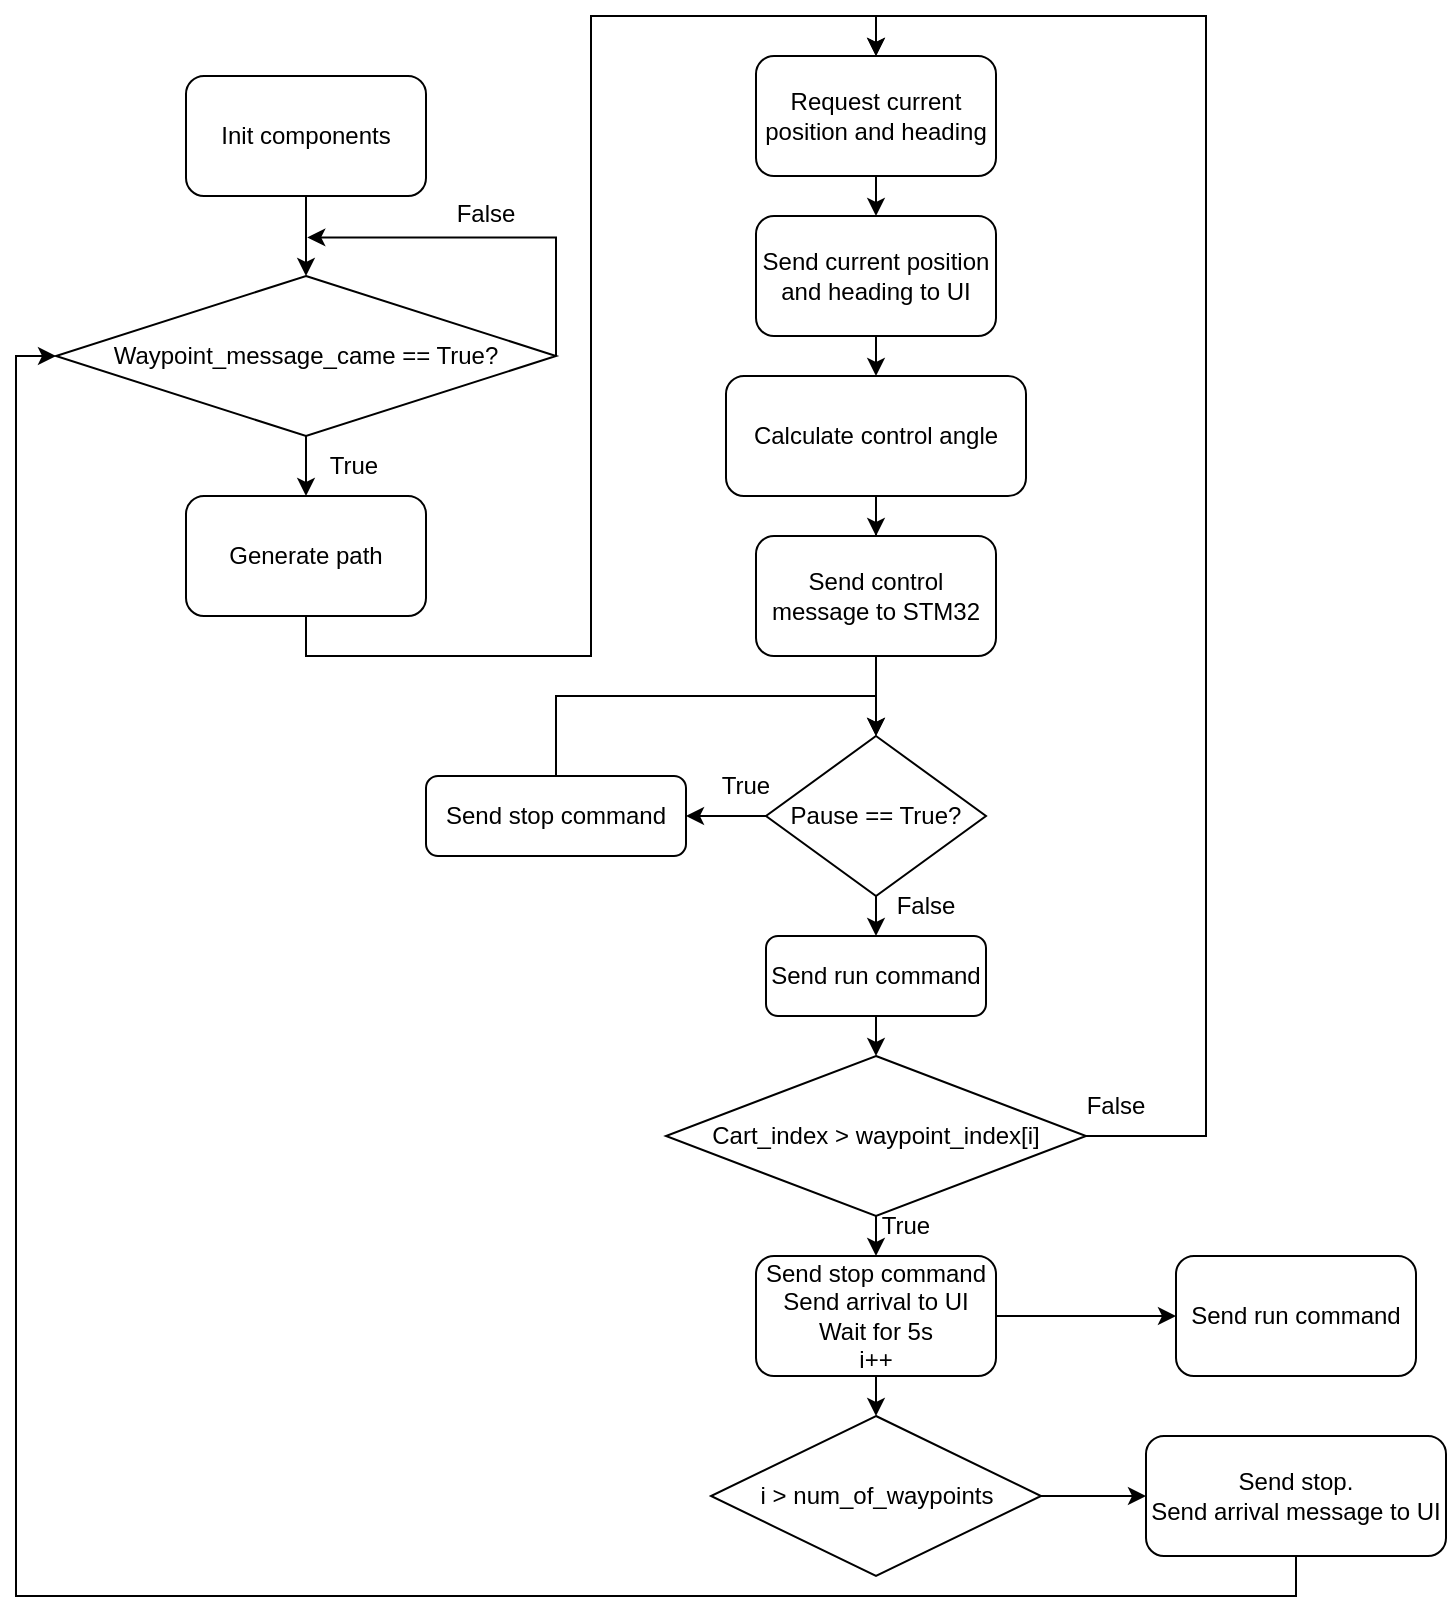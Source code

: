 <mxfile version="20.6.1" type="github">
  <diagram id="vA3-KsZhnf8I-pI694Q6" name="Page-1">
    <mxGraphModel dx="1426" dy="783" grid="0" gridSize="10" guides="1" tooltips="1" connect="1" arrows="1" fold="1" page="1" pageScale="1" pageWidth="3300" pageHeight="4681" math="0" shadow="0">
      <root>
        <mxCell id="0" />
        <mxCell id="1" parent="0" />
        <mxCell id="il68oPd4SAC4kzOnEwiC-16" style="edgeStyle=orthogonalEdgeStyle;rounded=0;orthogonalLoop=1;jettySize=auto;html=1;exitX=0.5;exitY=1;exitDx=0;exitDy=0;entryX=0.5;entryY=0;entryDx=0;entryDy=0;" edge="1" parent="1" source="il68oPd4SAC4kzOnEwiC-1" target="il68oPd4SAC4kzOnEwiC-2">
          <mxGeometry relative="1" as="geometry" />
        </mxCell>
        <mxCell id="il68oPd4SAC4kzOnEwiC-1" value="Init components" style="rounded=1;whiteSpace=wrap;html=1;" vertex="1" parent="1">
          <mxGeometry x="1020" y="390" width="120" height="60" as="geometry" />
        </mxCell>
        <mxCell id="il68oPd4SAC4kzOnEwiC-17" style="edgeStyle=orthogonalEdgeStyle;rounded=0;orthogonalLoop=1;jettySize=auto;html=1;exitX=0.5;exitY=1;exitDx=0;exitDy=0;entryX=0.5;entryY=0;entryDx=0;entryDy=0;" edge="1" parent="1" source="il68oPd4SAC4kzOnEwiC-2" target="il68oPd4SAC4kzOnEwiC-3">
          <mxGeometry relative="1" as="geometry" />
        </mxCell>
        <mxCell id="il68oPd4SAC4kzOnEwiC-46" style="edgeStyle=orthogonalEdgeStyle;rounded=0;orthogonalLoop=1;jettySize=auto;html=1;exitX=1;exitY=0.5;exitDx=0;exitDy=0;" edge="1" parent="1" source="il68oPd4SAC4kzOnEwiC-2">
          <mxGeometry relative="1" as="geometry">
            <mxPoint x="1080.636" y="470.688" as="targetPoint" />
            <Array as="points">
              <mxPoint x="1205" y="471" />
            </Array>
          </mxGeometry>
        </mxCell>
        <mxCell id="il68oPd4SAC4kzOnEwiC-2" value="Waypoint_message_came == True?" style="rhombus;whiteSpace=wrap;html=1;" vertex="1" parent="1">
          <mxGeometry x="955" y="490" width="250" height="80" as="geometry" />
        </mxCell>
        <mxCell id="il68oPd4SAC4kzOnEwiC-18" style="edgeStyle=orthogonalEdgeStyle;rounded=0;orthogonalLoop=1;jettySize=auto;html=1;exitX=0.5;exitY=1;exitDx=0;exitDy=0;entryX=0.5;entryY=0;entryDx=0;entryDy=0;" edge="1" parent="1" source="il68oPd4SAC4kzOnEwiC-3" target="il68oPd4SAC4kzOnEwiC-4">
          <mxGeometry relative="1" as="geometry" />
        </mxCell>
        <mxCell id="il68oPd4SAC4kzOnEwiC-3" value="Generate path" style="rounded=1;whiteSpace=wrap;html=1;" vertex="1" parent="1">
          <mxGeometry x="1020" y="600" width="120" height="60" as="geometry" />
        </mxCell>
        <mxCell id="il68oPd4SAC4kzOnEwiC-19" style="edgeStyle=orthogonalEdgeStyle;rounded=0;orthogonalLoop=1;jettySize=auto;html=1;exitX=0.5;exitY=1;exitDx=0;exitDy=0;entryX=0.5;entryY=0;entryDx=0;entryDy=0;" edge="1" parent="1" source="il68oPd4SAC4kzOnEwiC-4" target="il68oPd4SAC4kzOnEwiC-7">
          <mxGeometry relative="1" as="geometry" />
        </mxCell>
        <mxCell id="il68oPd4SAC4kzOnEwiC-4" value="Request current position and heading" style="rounded=1;whiteSpace=wrap;html=1;" vertex="1" parent="1">
          <mxGeometry x="1305" y="380" width="120" height="60" as="geometry" />
        </mxCell>
        <mxCell id="il68oPd4SAC4kzOnEwiC-21" style="edgeStyle=orthogonalEdgeStyle;rounded=0;orthogonalLoop=1;jettySize=auto;html=1;exitX=0.5;exitY=1;exitDx=0;exitDy=0;" edge="1" parent="1" source="il68oPd4SAC4kzOnEwiC-5" target="il68oPd4SAC4kzOnEwiC-6">
          <mxGeometry relative="1" as="geometry" />
        </mxCell>
        <mxCell id="il68oPd4SAC4kzOnEwiC-5" value="Calculate control angle" style="rounded=1;whiteSpace=wrap;html=1;" vertex="1" parent="1">
          <mxGeometry x="1290" y="540" width="150" height="60" as="geometry" />
        </mxCell>
        <mxCell id="il68oPd4SAC4kzOnEwiC-22" style="edgeStyle=orthogonalEdgeStyle;rounded=0;orthogonalLoop=1;jettySize=auto;html=1;exitX=0.5;exitY=1;exitDx=0;exitDy=0;entryX=0.5;entryY=0;entryDx=0;entryDy=0;" edge="1" parent="1" source="il68oPd4SAC4kzOnEwiC-6" target="il68oPd4SAC4kzOnEwiC-9">
          <mxGeometry relative="1" as="geometry" />
        </mxCell>
        <mxCell id="il68oPd4SAC4kzOnEwiC-6" value="Send control message to STM32" style="rounded=1;whiteSpace=wrap;html=1;" vertex="1" parent="1">
          <mxGeometry x="1305" y="620" width="120" height="60" as="geometry" />
        </mxCell>
        <mxCell id="il68oPd4SAC4kzOnEwiC-20" style="edgeStyle=orthogonalEdgeStyle;rounded=0;orthogonalLoop=1;jettySize=auto;html=1;exitX=0.5;exitY=1;exitDx=0;exitDy=0;entryX=0.5;entryY=0;entryDx=0;entryDy=0;" edge="1" parent="1" source="il68oPd4SAC4kzOnEwiC-7" target="il68oPd4SAC4kzOnEwiC-5">
          <mxGeometry relative="1" as="geometry" />
        </mxCell>
        <mxCell id="il68oPd4SAC4kzOnEwiC-7" value="Send current position and heading to UI" style="rounded=1;whiteSpace=wrap;html=1;" vertex="1" parent="1">
          <mxGeometry x="1305" y="460" width="120" height="60" as="geometry" />
        </mxCell>
        <mxCell id="il68oPd4SAC4kzOnEwiC-38" style="edgeStyle=orthogonalEdgeStyle;rounded=0;orthogonalLoop=1;jettySize=auto;html=1;exitX=0;exitY=0.5;exitDx=0;exitDy=0;entryX=1;entryY=0.5;entryDx=0;entryDy=0;" edge="1" parent="1" source="il68oPd4SAC4kzOnEwiC-9" target="il68oPd4SAC4kzOnEwiC-37">
          <mxGeometry relative="1" as="geometry" />
        </mxCell>
        <mxCell id="il68oPd4SAC4kzOnEwiC-41" style="edgeStyle=orthogonalEdgeStyle;rounded=0;orthogonalLoop=1;jettySize=auto;html=1;exitX=0.5;exitY=1;exitDx=0;exitDy=0;entryX=0.5;entryY=0;entryDx=0;entryDy=0;" edge="1" parent="1" source="il68oPd4SAC4kzOnEwiC-9" target="il68oPd4SAC4kzOnEwiC-40">
          <mxGeometry relative="1" as="geometry" />
        </mxCell>
        <mxCell id="il68oPd4SAC4kzOnEwiC-9" value="Pause == True?" style="rhombus;whiteSpace=wrap;html=1;" vertex="1" parent="1">
          <mxGeometry x="1310" y="720" width="110" height="80" as="geometry" />
        </mxCell>
        <mxCell id="il68oPd4SAC4kzOnEwiC-24" style="edgeStyle=orthogonalEdgeStyle;rounded=0;orthogonalLoop=1;jettySize=auto;html=1;exitX=0.5;exitY=1;exitDx=0;exitDy=0;entryX=0.5;entryY=0;entryDx=0;entryDy=0;" edge="1" parent="1" source="il68oPd4SAC4kzOnEwiC-10" target="il68oPd4SAC4kzOnEwiC-11">
          <mxGeometry relative="1" as="geometry" />
        </mxCell>
        <mxCell id="il68oPd4SAC4kzOnEwiC-35" style="edgeStyle=orthogonalEdgeStyle;rounded=0;orthogonalLoop=1;jettySize=auto;html=1;exitX=1;exitY=0.5;exitDx=0;exitDy=0;entryX=0.5;entryY=0;entryDx=0;entryDy=0;" edge="1" parent="1" source="il68oPd4SAC4kzOnEwiC-10" target="il68oPd4SAC4kzOnEwiC-4">
          <mxGeometry relative="1" as="geometry">
            <Array as="points">
              <mxPoint x="1530" y="920" />
              <mxPoint x="1530" y="360" />
              <mxPoint x="1365" y="360" />
            </Array>
          </mxGeometry>
        </mxCell>
        <mxCell id="il68oPd4SAC4kzOnEwiC-10" value="Cart_index &amp;gt; waypoint_index[i]" style="rhombus;whiteSpace=wrap;html=1;" vertex="1" parent="1">
          <mxGeometry x="1260" y="880" width="210" height="80" as="geometry" />
        </mxCell>
        <mxCell id="il68oPd4SAC4kzOnEwiC-25" style="edgeStyle=orthogonalEdgeStyle;rounded=0;orthogonalLoop=1;jettySize=auto;html=1;exitX=0.5;exitY=1;exitDx=0;exitDy=0;entryX=0.5;entryY=0;entryDx=0;entryDy=0;" edge="1" parent="1" source="il68oPd4SAC4kzOnEwiC-11" target="il68oPd4SAC4kzOnEwiC-13">
          <mxGeometry relative="1" as="geometry" />
        </mxCell>
        <mxCell id="il68oPd4SAC4kzOnEwiC-26" style="edgeStyle=orthogonalEdgeStyle;rounded=0;orthogonalLoop=1;jettySize=auto;html=1;exitX=1;exitY=0.5;exitDx=0;exitDy=0;entryX=0;entryY=0.5;entryDx=0;entryDy=0;" edge="1" parent="1" source="il68oPd4SAC4kzOnEwiC-11" target="il68oPd4SAC4kzOnEwiC-15">
          <mxGeometry relative="1" as="geometry" />
        </mxCell>
        <mxCell id="il68oPd4SAC4kzOnEwiC-11" value="Send stop command&lt;br&gt;Send arrival to UI&lt;br&gt;Wait for 5s&lt;br&gt;i++" style="rounded=1;whiteSpace=wrap;html=1;" vertex="1" parent="1">
          <mxGeometry x="1305" y="980" width="120" height="60" as="geometry" />
        </mxCell>
        <mxCell id="il68oPd4SAC4kzOnEwiC-27" style="edgeStyle=orthogonalEdgeStyle;rounded=0;orthogonalLoop=1;jettySize=auto;html=1;exitX=1;exitY=0.5;exitDx=0;exitDy=0;entryX=0;entryY=0.5;entryDx=0;entryDy=0;" edge="1" parent="1" source="il68oPd4SAC4kzOnEwiC-13" target="il68oPd4SAC4kzOnEwiC-14">
          <mxGeometry relative="1" as="geometry" />
        </mxCell>
        <mxCell id="il68oPd4SAC4kzOnEwiC-13" value="i &amp;gt; num_of_waypoints" style="rhombus;whiteSpace=wrap;html=1;" vertex="1" parent="1">
          <mxGeometry x="1282.5" y="1060" width="165" height="80" as="geometry" />
        </mxCell>
        <mxCell id="il68oPd4SAC4kzOnEwiC-43" style="edgeStyle=orthogonalEdgeStyle;rounded=0;orthogonalLoop=1;jettySize=auto;html=1;exitX=0.5;exitY=1;exitDx=0;exitDy=0;entryX=0;entryY=0.5;entryDx=0;entryDy=0;" edge="1" parent="1" source="il68oPd4SAC4kzOnEwiC-14" target="il68oPd4SAC4kzOnEwiC-2">
          <mxGeometry relative="1" as="geometry" />
        </mxCell>
        <mxCell id="il68oPd4SAC4kzOnEwiC-14" value="Send stop.&lt;br&gt;Send arrival message to UI" style="rounded=1;whiteSpace=wrap;html=1;" vertex="1" parent="1">
          <mxGeometry x="1500" y="1070" width="150" height="60" as="geometry" />
        </mxCell>
        <mxCell id="il68oPd4SAC4kzOnEwiC-15" value="Send run command" style="rounded=1;whiteSpace=wrap;html=1;" vertex="1" parent="1">
          <mxGeometry x="1515" y="980" width="120" height="60" as="geometry" />
        </mxCell>
        <mxCell id="il68oPd4SAC4kzOnEwiC-31" value="True" style="text;html=1;strokeColor=none;fillColor=none;align=center;verticalAlign=middle;whiteSpace=wrap;rounded=0;" vertex="1" parent="1">
          <mxGeometry x="1270" y="730" width="60" height="30" as="geometry" />
        </mxCell>
        <mxCell id="il68oPd4SAC4kzOnEwiC-32" value="False" style="text;html=1;strokeColor=none;fillColor=none;align=center;verticalAlign=middle;whiteSpace=wrap;rounded=0;" vertex="1" parent="1">
          <mxGeometry x="1360" y="790" width="60" height="30" as="geometry" />
        </mxCell>
        <mxCell id="il68oPd4SAC4kzOnEwiC-34" value="True" style="text;html=1;strokeColor=none;fillColor=none;align=center;verticalAlign=middle;whiteSpace=wrap;rounded=0;" vertex="1" parent="1">
          <mxGeometry x="1350" y="950" width="60" height="30" as="geometry" />
        </mxCell>
        <mxCell id="il68oPd4SAC4kzOnEwiC-36" value="False" style="text;html=1;strokeColor=none;fillColor=none;align=center;verticalAlign=middle;whiteSpace=wrap;rounded=0;" vertex="1" parent="1">
          <mxGeometry x="1455" y="890" width="60" height="30" as="geometry" />
        </mxCell>
        <mxCell id="il68oPd4SAC4kzOnEwiC-39" style="edgeStyle=orthogonalEdgeStyle;rounded=0;orthogonalLoop=1;jettySize=auto;html=1;exitX=0.5;exitY=0;exitDx=0;exitDy=0;entryX=0.5;entryY=0;entryDx=0;entryDy=0;" edge="1" parent="1" source="il68oPd4SAC4kzOnEwiC-37" target="il68oPd4SAC4kzOnEwiC-9">
          <mxGeometry relative="1" as="geometry" />
        </mxCell>
        <mxCell id="il68oPd4SAC4kzOnEwiC-37" value="Send stop command" style="rounded=1;whiteSpace=wrap;html=1;" vertex="1" parent="1">
          <mxGeometry x="1140" y="740" width="130" height="40" as="geometry" />
        </mxCell>
        <mxCell id="il68oPd4SAC4kzOnEwiC-42" style="edgeStyle=orthogonalEdgeStyle;rounded=0;orthogonalLoop=1;jettySize=auto;html=1;exitX=0.5;exitY=1;exitDx=0;exitDy=0;entryX=0.5;entryY=0;entryDx=0;entryDy=0;" edge="1" parent="1" source="il68oPd4SAC4kzOnEwiC-40" target="il68oPd4SAC4kzOnEwiC-10">
          <mxGeometry relative="1" as="geometry" />
        </mxCell>
        <mxCell id="il68oPd4SAC4kzOnEwiC-40" value="Send run command" style="rounded=1;whiteSpace=wrap;html=1;" vertex="1" parent="1">
          <mxGeometry x="1310" y="820" width="110" height="40" as="geometry" />
        </mxCell>
        <mxCell id="il68oPd4SAC4kzOnEwiC-44" value="True" style="text;html=1;strokeColor=none;fillColor=none;align=center;verticalAlign=middle;whiteSpace=wrap;rounded=0;" vertex="1" parent="1">
          <mxGeometry x="1074" y="570" width="60" height="30" as="geometry" />
        </mxCell>
        <mxCell id="il68oPd4SAC4kzOnEwiC-47" value="False" style="text;html=1;strokeColor=none;fillColor=none;align=center;verticalAlign=middle;whiteSpace=wrap;rounded=0;" vertex="1" parent="1">
          <mxGeometry x="1140" y="444" width="60" height="30" as="geometry" />
        </mxCell>
      </root>
    </mxGraphModel>
  </diagram>
</mxfile>
